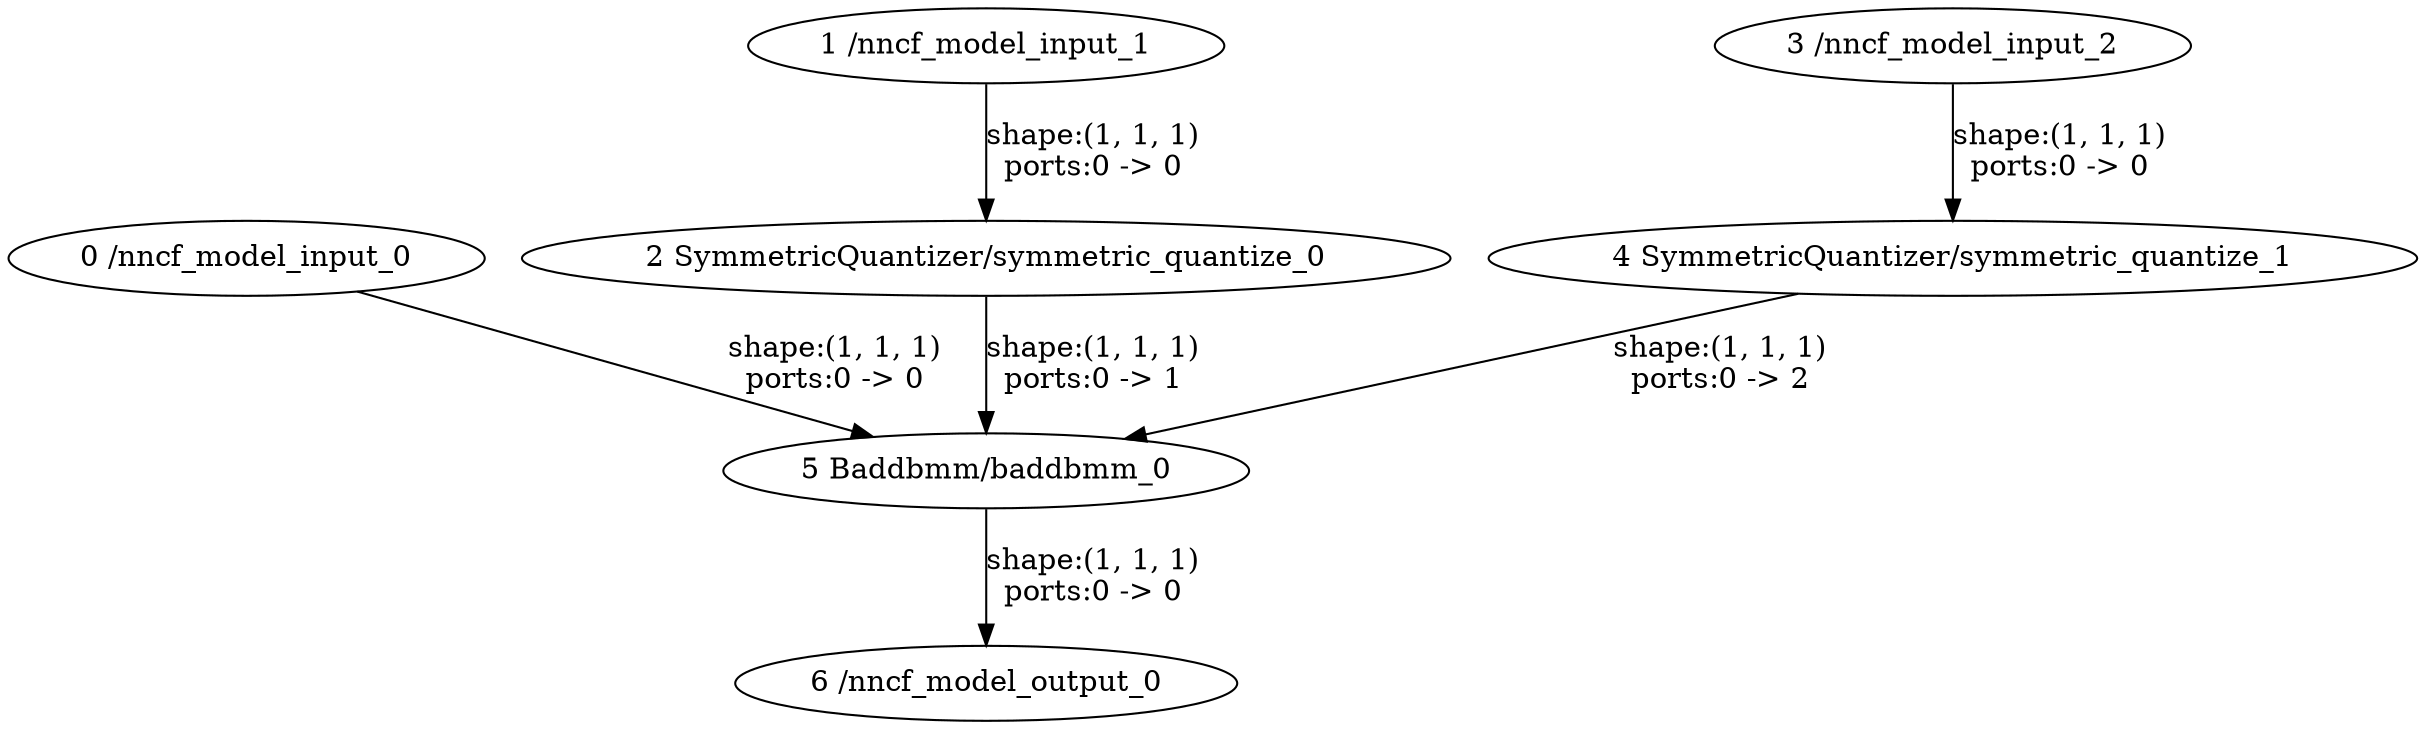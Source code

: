 strict digraph  {
"0 /nncf_model_input_0" [id=0, type=nncf_model_input];
"1 /nncf_model_input_1" [id=1, type=nncf_model_input];
"2 SymmetricQuantizer/symmetric_quantize_0" [id=2, type=symmetric_quantize];
"3 /nncf_model_input_2" [id=3, type=nncf_model_input];
"4 SymmetricQuantizer/symmetric_quantize_1" [id=4, type=symmetric_quantize];
"5 Baddbmm/baddbmm_0" [id=5, type=baddbmm];
"6 /nncf_model_output_0" [id=6, type=nncf_model_output];
"0 /nncf_model_input_0" -> "5 Baddbmm/baddbmm_0"  [label="shape:(1, 1, 1)\nports:0 -> 0", style=solid];
"1 /nncf_model_input_1" -> "2 SymmetricQuantizer/symmetric_quantize_0"  [label="shape:(1, 1, 1)\nports:0 -> 0", style=solid];
"2 SymmetricQuantizer/symmetric_quantize_0" -> "5 Baddbmm/baddbmm_0"  [label="shape:(1, 1, 1)\nports:0 -> 1", style=solid];
"3 /nncf_model_input_2" -> "4 SymmetricQuantizer/symmetric_quantize_1"  [label="shape:(1, 1, 1)\nports:0 -> 0", style=solid];
"4 SymmetricQuantizer/symmetric_quantize_1" -> "5 Baddbmm/baddbmm_0"  [label="shape:(1, 1, 1)\nports:0 -> 2", style=solid];
"5 Baddbmm/baddbmm_0" -> "6 /nncf_model_output_0"  [label="shape:(1, 1, 1)\nports:0 -> 0", style=solid];
}
